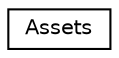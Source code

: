 digraph "Graphical Class Hierarchy"
{
  edge [fontname="Helvetica",fontsize="10",labelfontname="Helvetica",labelfontsize="10"];
  node [fontname="Helvetica",fontsize="10",shape=record];
  rankdir="LR";
  Node0 [label="Assets",height=0.2,width=0.4,color="black", fillcolor="white", style="filled",URL="$class_assets.html"];
}
